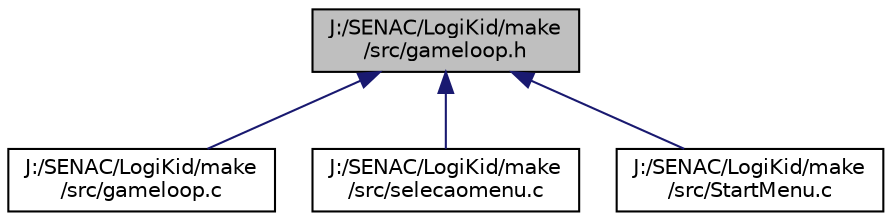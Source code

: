 digraph "J:/SENAC/LogiKid/make/src/gameloop.h"
{
  edge [fontname="Helvetica",fontsize="10",labelfontname="Helvetica",labelfontsize="10"];
  node [fontname="Helvetica",fontsize="10",shape=record];
  Node1 [label="J:/SENAC/LogiKid/make\l/src/gameloop.h",height=0.2,width=0.4,color="black", fillcolor="grey75", style="filled" fontcolor="black"];
  Node1 -> Node2 [dir="back",color="midnightblue",fontsize="10",style="solid",fontname="Helvetica"];
  Node2 [label="J:/SENAC/LogiKid/make\l/src/gameloop.c",height=0.2,width=0.4,color="black", fillcolor="white", style="filled",URL="$gameloop_8c.html"];
  Node1 -> Node3 [dir="back",color="midnightblue",fontsize="10",style="solid",fontname="Helvetica"];
  Node3 [label="J:/SENAC/LogiKid/make\l/src/selecaomenu.c",height=0.2,width=0.4,color="black", fillcolor="white", style="filled",URL="$selecaomenu_8c.html"];
  Node1 -> Node4 [dir="back",color="midnightblue",fontsize="10",style="solid",fontname="Helvetica"];
  Node4 [label="J:/SENAC/LogiKid/make\l/src/StartMenu.c",height=0.2,width=0.4,color="black", fillcolor="white", style="filled",URL="$_start_menu_8c.html"];
}
